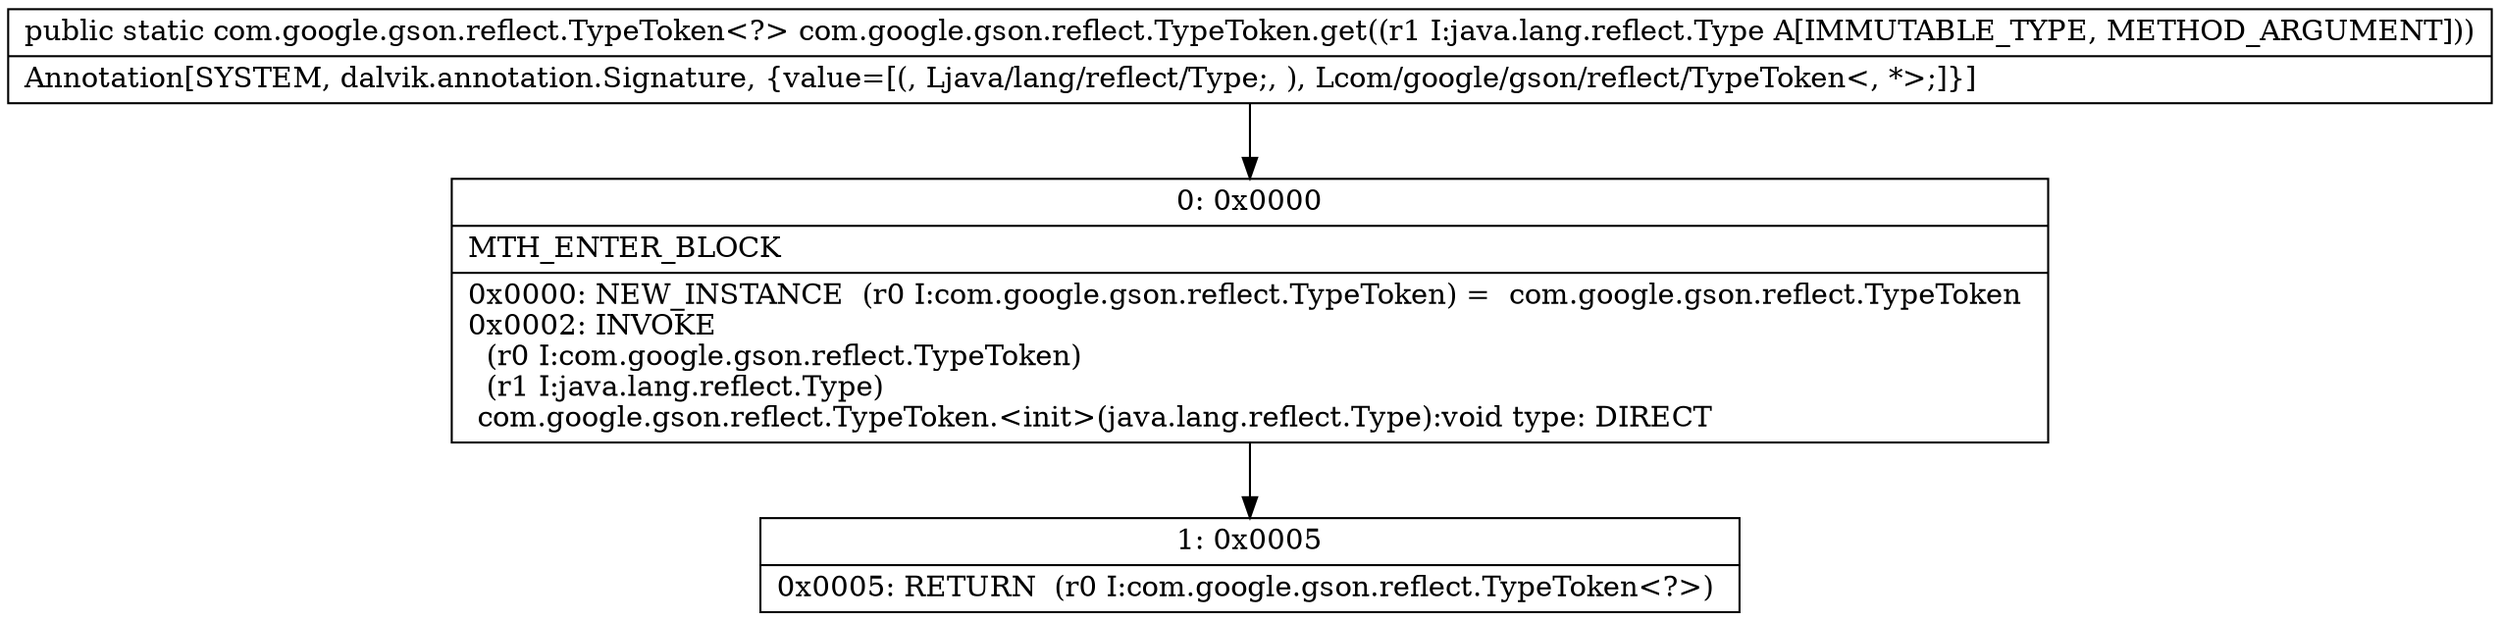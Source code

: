 digraph "CFG forcom.google.gson.reflect.TypeToken.get(Ljava\/lang\/reflect\/Type;)Lcom\/google\/gson\/reflect\/TypeToken;" {
Node_0 [shape=record,label="{0\:\ 0x0000|MTH_ENTER_BLOCK\l|0x0000: NEW_INSTANCE  (r0 I:com.google.gson.reflect.TypeToken) =  com.google.gson.reflect.TypeToken \l0x0002: INVOKE  \l  (r0 I:com.google.gson.reflect.TypeToken)\l  (r1 I:java.lang.reflect.Type)\l com.google.gson.reflect.TypeToken.\<init\>(java.lang.reflect.Type):void type: DIRECT \l}"];
Node_1 [shape=record,label="{1\:\ 0x0005|0x0005: RETURN  (r0 I:com.google.gson.reflect.TypeToken\<?\>) \l}"];
MethodNode[shape=record,label="{public static com.google.gson.reflect.TypeToken\<?\> com.google.gson.reflect.TypeToken.get((r1 I:java.lang.reflect.Type A[IMMUTABLE_TYPE, METHOD_ARGUMENT]))  | Annotation[SYSTEM, dalvik.annotation.Signature, \{value=[(, Ljava\/lang\/reflect\/Type;, ), Lcom\/google\/gson\/reflect\/TypeToken\<, *\>;]\}]\l}"];
MethodNode -> Node_0;
Node_0 -> Node_1;
}


